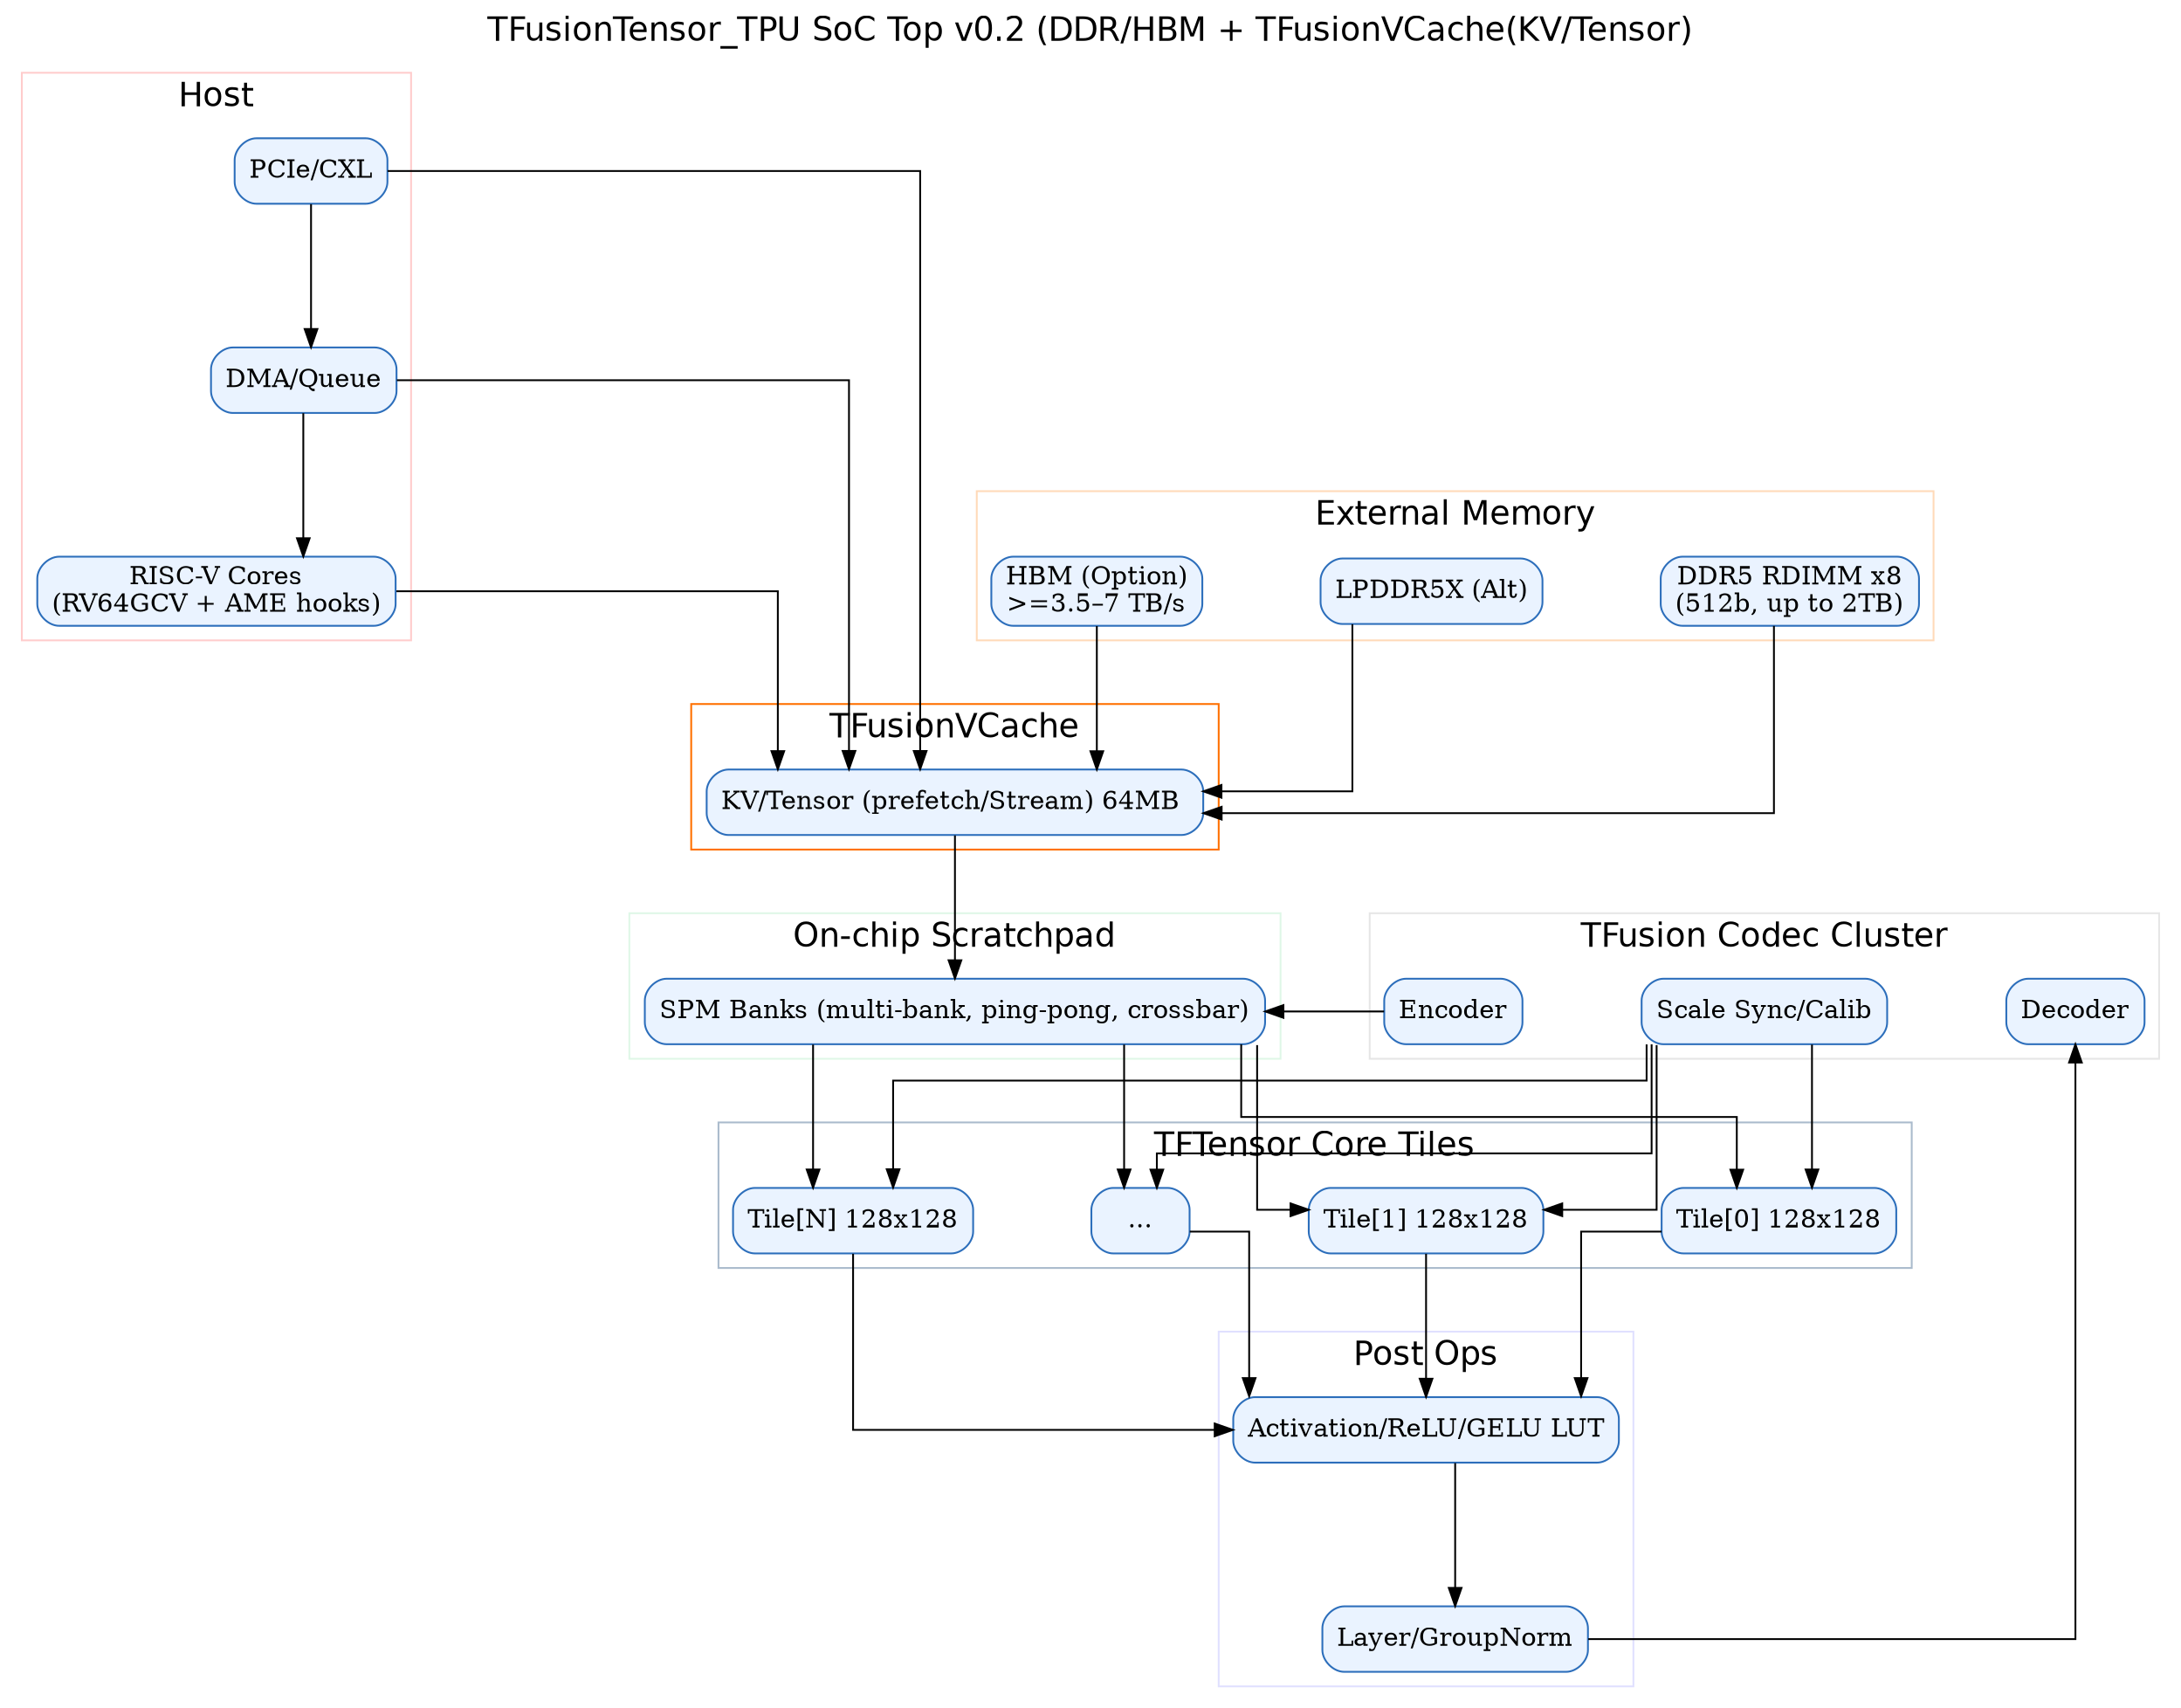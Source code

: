 digraph TFusionTensor_TPU_TOP_V02 {
  label="TFusionTensor_TPU SoC Top v0.2 (DDR/HBM + TFusionVCache(KV/Tensor)"; labelloc="t"; fontsize=18;
  rankdir=TB; splines=ortho; nodesep=0.9; ranksep=1.1; fontname="Helvetica";
  node[shape=box,style="rounded,filled",fillcolor="#EAF3FF",color="#2C6EBB"];

  subgraph cluster_host { label="Host"; color="#FFCCCC";
    pcie[label="PCIe/CXL"]; dma[label="DMA/Queue"]; rv[label="RISC-V Cores\n(RV64GCV + AME hooks)"];
    pcie -> dma -> rv;
  }

  subgraph cluster_mem { label="External Memory"; color="#FFDAB9";
    ddr[label="DDR5 RDIMM x8\n(512b, up to 2TB)"];
    lpddr[label="LPDDR5X (Alt)"];
    hbm[label="HBM (Option)\n>=3.5–7 TB/s"];
  }

  subgraph cluster_cache { label="TFusionVCache"; color="#FF7000";
    tfvcache[label="KV/Tensor (prefetch/Stream) 64MB "];
  }
  
  subgraph cluster_spm { label="On-chip Scratchpad"; color="#DFF7E7";
    spm[label="SPM Banks (multi-bank, ping-pong, crossbar)"];
  }

  subgraph cluster_codec { label="TFusion Codec Cluster"; color="#E6E6E6";
    enc[label="Encoder"]; dec[label="Decoder"]; scale[label="Scale Sync/Calib"];
  }

  subgraph cluster_tiles { label="TFTensor Core Tiles"; color="#AABBCC";
    tile0[label="Tile[0] 128x128"]; tile1[label="Tile[1] 128x128"]; dots[label="..."]; 
    tileN[label="Tile[N] 128x128"];
  }

  subgraph cluster_post { label="Post Ops"; color="#E0E0FF";
    act[label="Activation/ReLU/GELU LUT"]; norm[label="Layer/GroupNorm"];
  }

  {pcie dma rv} -> {tfvcache} -> spm;
  {ddr lpddr hbm} -> {tfvcache};
  enc -> spm; scale -> {tile0 tile1 dots tileN};
  spm -> {tile0 tile1 dots tileN} -> act -> norm -> dec;
}
